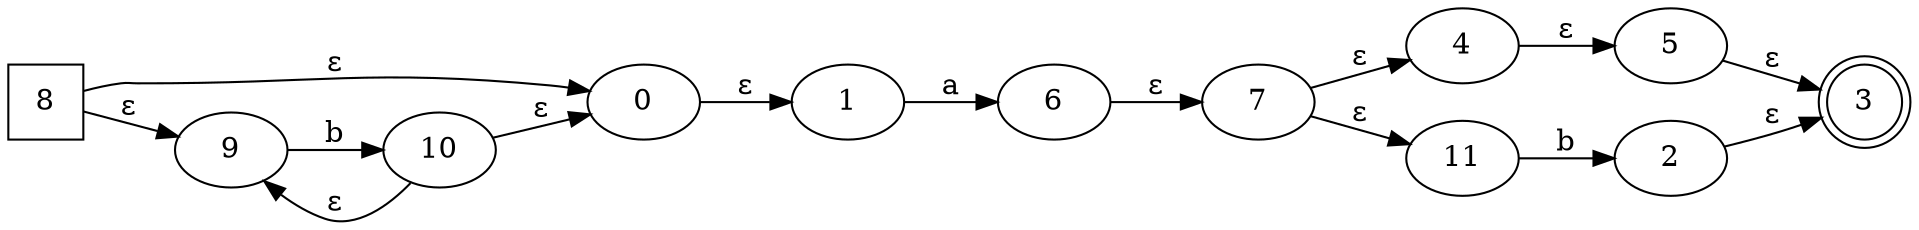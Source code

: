 digraph G {
	rankdir=LR;
	0->1[ label=ɛ ];
	2->3[ label=ɛ ];
	4->5[ label=ɛ ];
	5->3[ label=ɛ ];
	6->7[ label=ɛ ];
	8->9[ label=ɛ ];
	8->0[ label=ɛ ];
	10->0[ label=ɛ ];
	10->9[ label=ɛ ];
	1->6[ label=a ];
	9->10[ label=b ];
	11->2[ label=b ];
	7->4[ label=ɛ ];
	7->11[ label=ɛ ];
	0;
	1;
	10;
	11;
	2;
	3 [ shape=doublecircle ];
	4;
	5;
	6;
	7;
	8 [ shape=square ];
	9;

}


